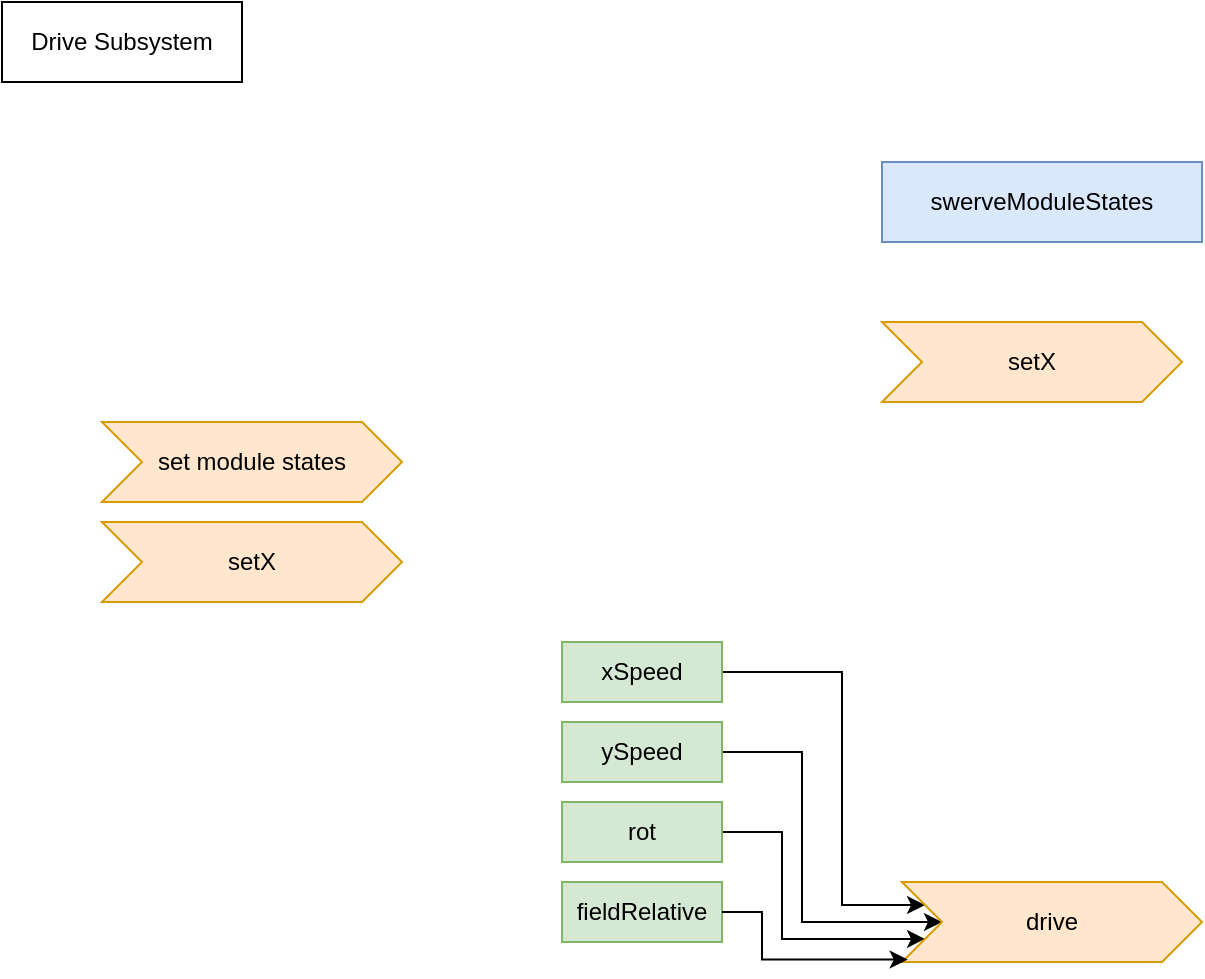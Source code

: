<mxfile version="26.0.11">
  <diagram name="Page-1" id="T1rJz98SEV_ER_YjWgn7">
    <mxGraphModel dx="574" dy="314" grid="1" gridSize="10" guides="1" tooltips="1" connect="1" arrows="1" fold="1" page="1" pageScale="1" pageWidth="850" pageHeight="1100" math="0" shadow="0">
      <root>
        <mxCell id="0" />
        <mxCell id="1" parent="0" />
        <mxCell id="zFzRF6gRcmaDGI7NoxKq-2" value="Drive Subsystem" style="rounded=0;whiteSpace=wrap;html=1;" vertex="1" parent="1">
          <mxGeometry x="120" y="120" width="120" height="40" as="geometry" />
        </mxCell>
        <mxCell id="zFzRF6gRcmaDGI7NoxKq-3" value="swerveModuleStates" style="rounded=0;whiteSpace=wrap;html=1;fillColor=#dae8fc;strokeColor=#6c8ebf;" vertex="1" parent="1">
          <mxGeometry x="560" y="200" width="160" height="40" as="geometry" />
        </mxCell>
        <mxCell id="zFzRF6gRcmaDGI7NoxKq-4" value="setX" style="shape=step;perimeter=stepPerimeter;whiteSpace=wrap;html=1;fixedSize=1;fillColor=#ffe6cc;strokeColor=#d79b00;" vertex="1" parent="1">
          <mxGeometry x="170" y="380" width="150" height="40" as="geometry" />
        </mxCell>
        <mxCell id="zFzRF6gRcmaDGI7NoxKq-5" value="set module states" style="shape=step;perimeter=stepPerimeter;whiteSpace=wrap;html=1;fixedSize=1;fillColor=#ffe6cc;strokeColor=#d79b00;" vertex="1" parent="1">
          <mxGeometry x="170" y="330" width="150" height="40" as="geometry" />
        </mxCell>
        <mxCell id="zFzRF6gRcmaDGI7NoxKq-6" value="setX" style="shape=step;perimeter=stepPerimeter;whiteSpace=wrap;html=1;fixedSize=1;fillColor=#ffe6cc;strokeColor=#d79b00;" vertex="1" parent="1">
          <mxGeometry x="560" y="280" width="150" height="40" as="geometry" />
        </mxCell>
        <mxCell id="zFzRF6gRcmaDGI7NoxKq-14" style="edgeStyle=orthogonalEdgeStyle;rounded=0;orthogonalLoop=1;jettySize=auto;html=1;exitX=1;exitY=0.5;exitDx=0;exitDy=0;entryX=0;entryY=0.25;entryDx=0;entryDy=0;" edge="1" parent="1" source="zFzRF6gRcmaDGI7NoxKq-7" target="zFzRF6gRcmaDGI7NoxKq-13">
          <mxGeometry relative="1" as="geometry">
            <Array as="points">
              <mxPoint x="540" y="455" />
              <mxPoint x="540" y="572" />
            </Array>
          </mxGeometry>
        </mxCell>
        <mxCell id="zFzRF6gRcmaDGI7NoxKq-7" value="xSpeed" style="rounded=0;whiteSpace=wrap;html=1;fillColor=#d5e8d4;strokeColor=#82b366;" vertex="1" parent="1">
          <mxGeometry x="400" y="440" width="80" height="30" as="geometry" />
        </mxCell>
        <mxCell id="zFzRF6gRcmaDGI7NoxKq-16" style="edgeStyle=orthogonalEdgeStyle;rounded=0;orthogonalLoop=1;jettySize=auto;html=1;exitX=1;exitY=0.5;exitDx=0;exitDy=0;entryX=0;entryY=0.75;entryDx=0;entryDy=0;" edge="1" parent="1" source="zFzRF6gRcmaDGI7NoxKq-8" target="zFzRF6gRcmaDGI7NoxKq-13">
          <mxGeometry relative="1" as="geometry">
            <Array as="points">
              <mxPoint x="510" y="535" />
              <mxPoint x="510" y="589" />
            </Array>
          </mxGeometry>
        </mxCell>
        <mxCell id="zFzRF6gRcmaDGI7NoxKq-8" value="rot" style="rounded=0;whiteSpace=wrap;html=1;fillColor=#d5e8d4;strokeColor=#82b366;" vertex="1" parent="1">
          <mxGeometry x="400" y="520" width="80" height="30" as="geometry" />
        </mxCell>
        <mxCell id="zFzRF6gRcmaDGI7NoxKq-15" style="edgeStyle=orthogonalEdgeStyle;rounded=0;orthogonalLoop=1;jettySize=auto;html=1;exitX=1;exitY=0.5;exitDx=0;exitDy=0;entryX=0;entryY=0.5;entryDx=0;entryDy=0;" edge="1" parent="1" source="zFzRF6gRcmaDGI7NoxKq-10" target="zFzRF6gRcmaDGI7NoxKq-13">
          <mxGeometry relative="1" as="geometry">
            <Array as="points">
              <mxPoint x="520" y="495" />
              <mxPoint x="520" y="580" />
            </Array>
          </mxGeometry>
        </mxCell>
        <mxCell id="zFzRF6gRcmaDGI7NoxKq-10" value="ySpeed" style="rounded=0;whiteSpace=wrap;html=1;fillColor=#d5e8d4;strokeColor=#82b366;" vertex="1" parent="1">
          <mxGeometry x="400" y="480" width="80" height="30" as="geometry" />
        </mxCell>
        <mxCell id="zFzRF6gRcmaDGI7NoxKq-11" value="fieldRelative" style="rounded=0;whiteSpace=wrap;html=1;fillColor=#d5e8d4;strokeColor=#82b366;" vertex="1" parent="1">
          <mxGeometry x="400" y="560" width="80" height="30" as="geometry" />
        </mxCell>
        <mxCell id="zFzRF6gRcmaDGI7NoxKq-13" value="drive" style="shape=step;perimeter=stepPerimeter;whiteSpace=wrap;html=1;fixedSize=1;fillColor=#ffe6cc;strokeColor=#d79b00;" vertex="1" parent="1">
          <mxGeometry x="570" y="560" width="150" height="40" as="geometry" />
        </mxCell>
        <mxCell id="zFzRF6gRcmaDGI7NoxKq-17" style="edgeStyle=orthogonalEdgeStyle;rounded=0;orthogonalLoop=1;jettySize=auto;html=1;exitX=1;exitY=0.5;exitDx=0;exitDy=0;entryX=0.019;entryY=0.97;entryDx=0;entryDy=0;entryPerimeter=0;" edge="1" parent="1" source="zFzRF6gRcmaDGI7NoxKq-11" target="zFzRF6gRcmaDGI7NoxKq-13">
          <mxGeometry relative="1" as="geometry">
            <Array as="points">
              <mxPoint x="500" y="575" />
              <mxPoint x="500" y="599" />
            </Array>
          </mxGeometry>
        </mxCell>
      </root>
    </mxGraphModel>
  </diagram>
</mxfile>
